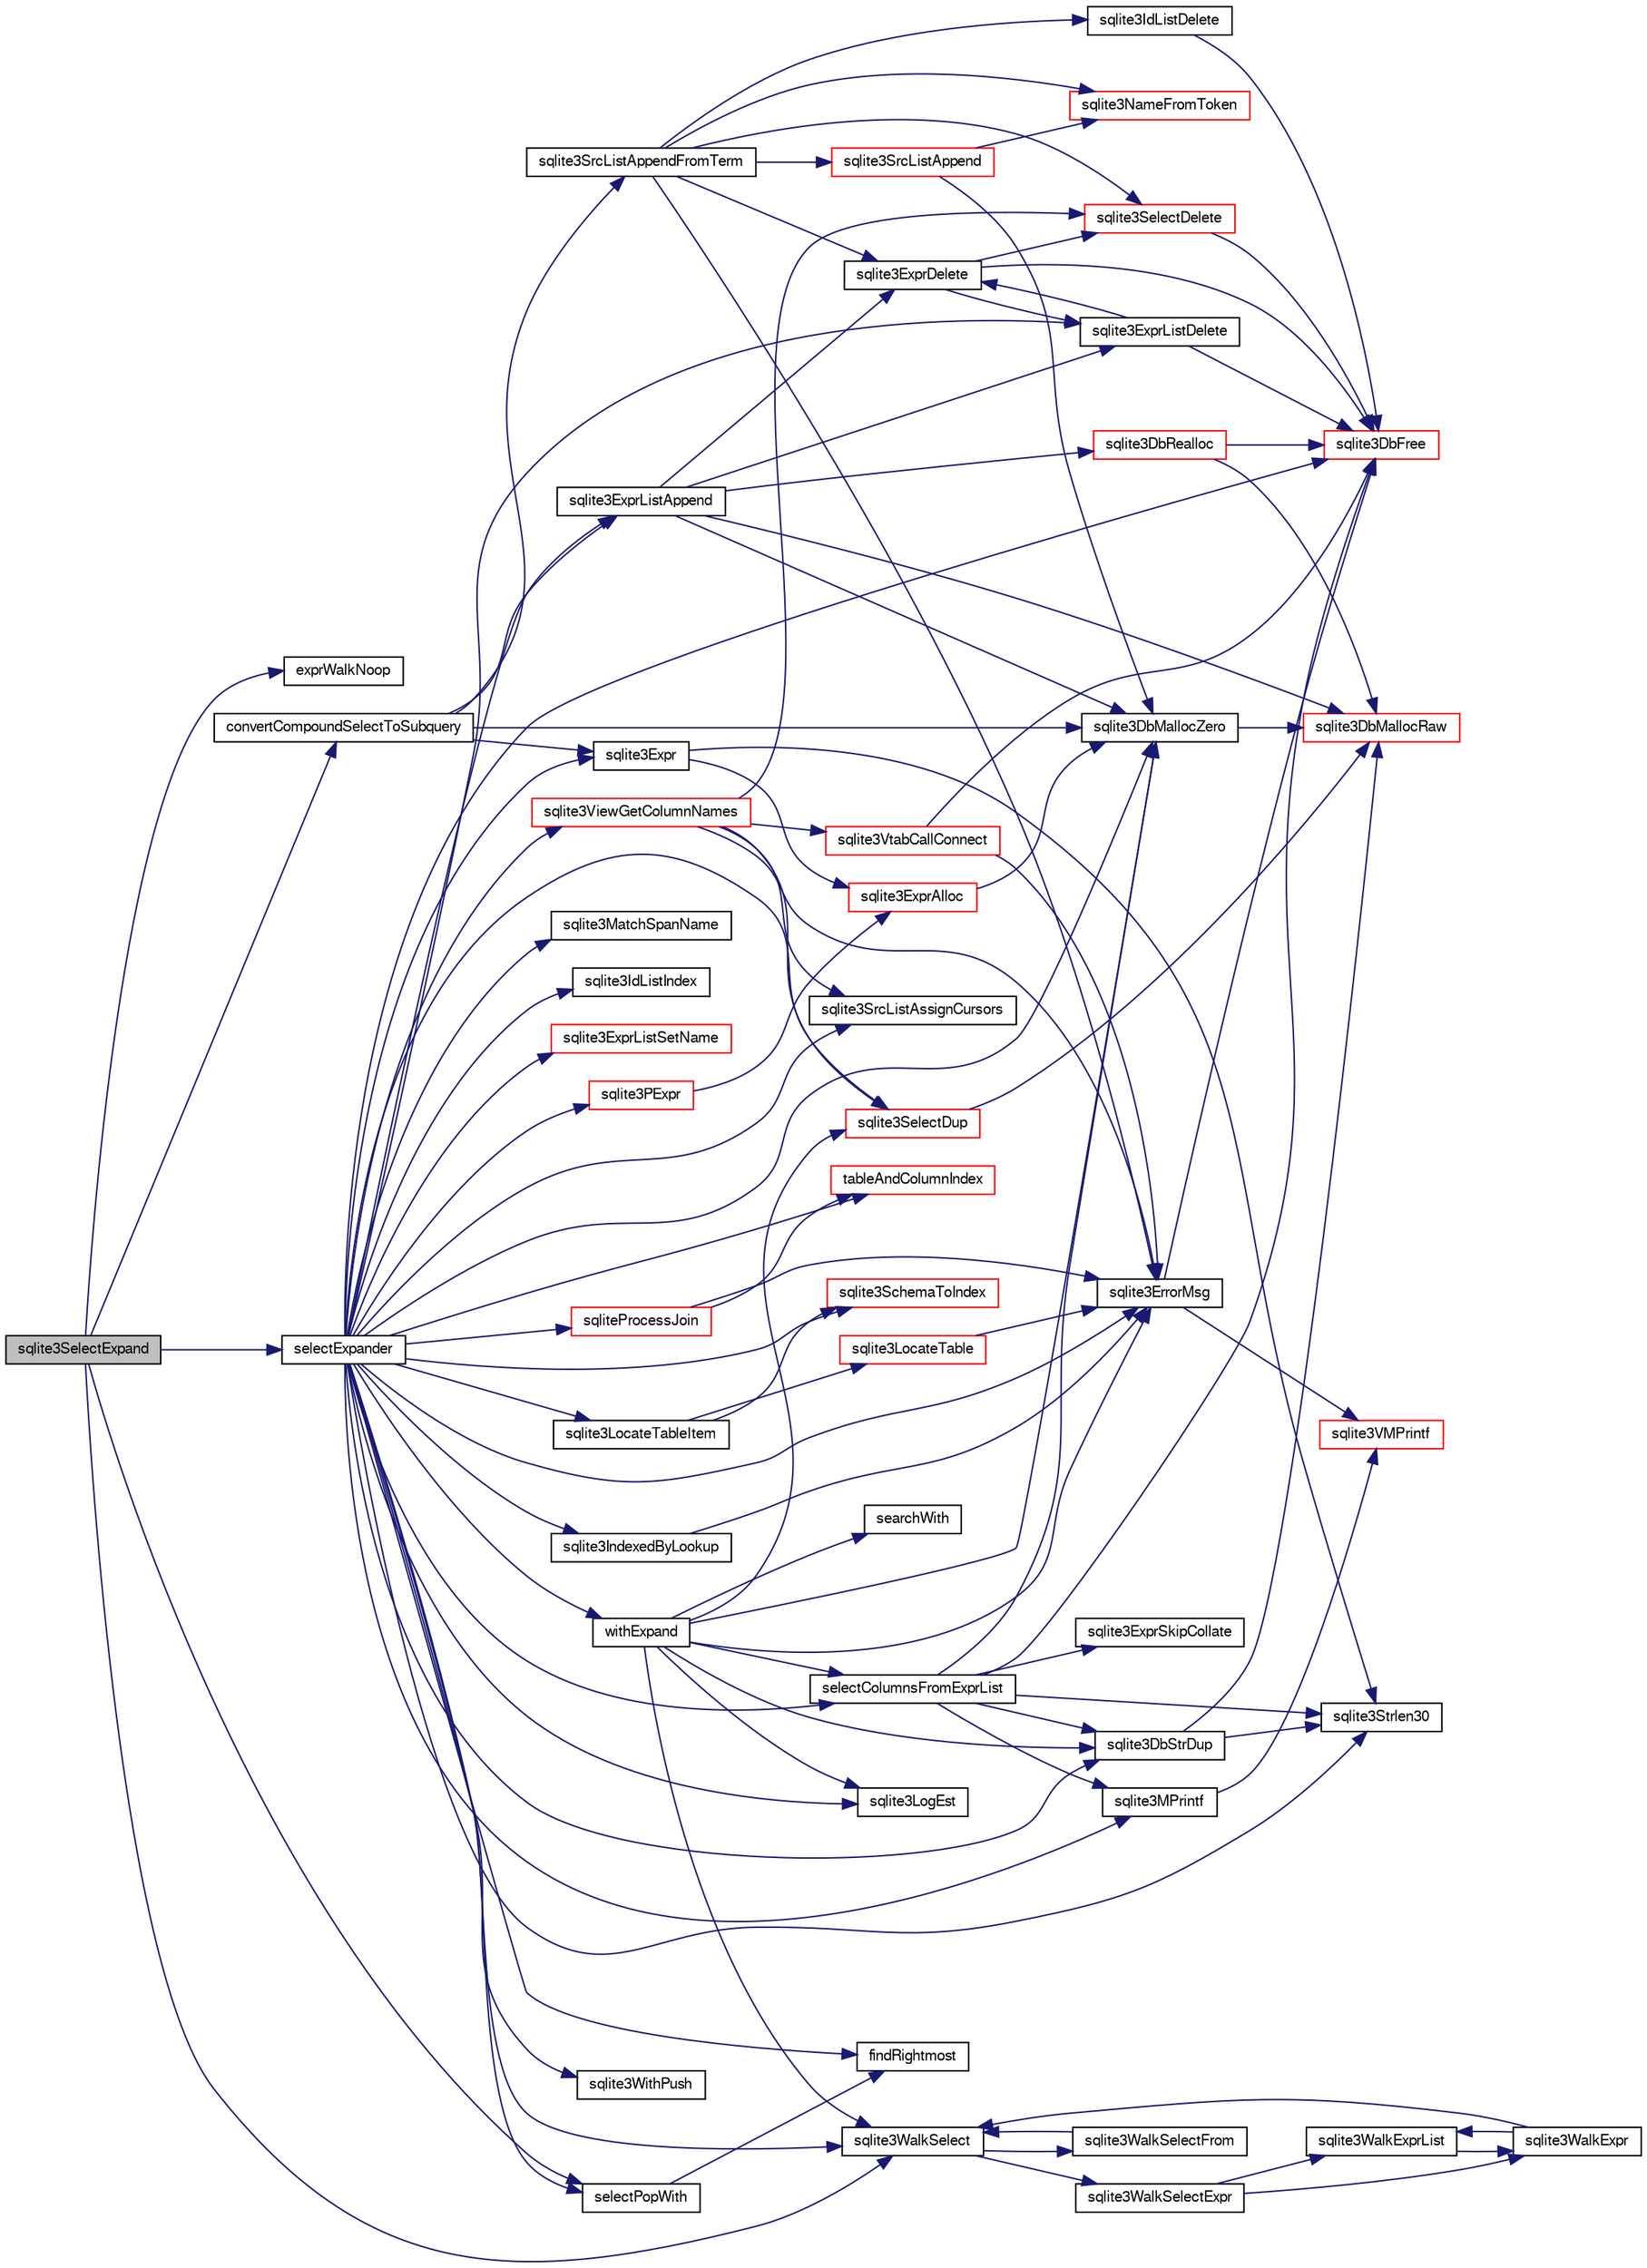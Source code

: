 digraph "sqlite3SelectExpand"
{
  edge [fontname="FreeSans",fontsize="10",labelfontname="FreeSans",labelfontsize="10"];
  node [fontname="FreeSans",fontsize="10",shape=record];
  rankdir="LR";
  Node697493 [label="sqlite3SelectExpand",height=0.2,width=0.4,color="black", fillcolor="grey75", style="filled", fontcolor="black"];
  Node697493 -> Node697494 [color="midnightblue",fontsize="10",style="solid",fontname="FreeSans"];
  Node697494 [label="exprWalkNoop",height=0.2,width=0.4,color="black", fillcolor="white", style="filled",URL="$sqlite3_8c.html#af1eb683919d0b0993761dcc39ef443e2"];
  Node697493 -> Node697495 [color="midnightblue",fontsize="10",style="solid",fontname="FreeSans"];
  Node697495 [label="convertCompoundSelectToSubquery",height=0.2,width=0.4,color="black", fillcolor="white", style="filled",URL="$sqlite3_8c.html#a81a588e62b98e8445d4540bbbc30e10a"];
  Node697495 -> Node697496 [color="midnightblue",fontsize="10",style="solid",fontname="FreeSans"];
  Node697496 [label="sqlite3DbMallocZero",height=0.2,width=0.4,color="black", fillcolor="white", style="filled",URL="$sqlite3_8c.html#a49cfebac9d6067a03442c92af73f33e4"];
  Node697496 -> Node697497 [color="midnightblue",fontsize="10",style="solid",fontname="FreeSans"];
  Node697497 [label="sqlite3DbMallocRaw",height=0.2,width=0.4,color="red", fillcolor="white", style="filled",URL="$sqlite3_8c.html#abbe8be0cf7175e11ddc3e2218fad924e"];
  Node697495 -> Node697509 [color="midnightblue",fontsize="10",style="solid",fontname="FreeSans"];
  Node697509 [label="sqlite3SrcListAppendFromTerm",height=0.2,width=0.4,color="black", fillcolor="white", style="filled",URL="$sqlite3_8c.html#ac5a48dfc8b87c7d09fa9928e1cbda9bf"];
  Node697509 -> Node697510 [color="midnightblue",fontsize="10",style="solid",fontname="FreeSans"];
  Node697510 [label="sqlite3ErrorMsg",height=0.2,width=0.4,color="black", fillcolor="white", style="filled",URL="$sqlite3_8c.html#aee2798e173651adae0f9c85469f3457d"];
  Node697510 -> Node697511 [color="midnightblue",fontsize="10",style="solid",fontname="FreeSans"];
  Node697511 [label="sqlite3VMPrintf",height=0.2,width=0.4,color="red", fillcolor="white", style="filled",URL="$sqlite3_8c.html#a05535d0982ef06fbc2ee8195ebbae689"];
  Node697510 -> Node697519 [color="midnightblue",fontsize="10",style="solid",fontname="FreeSans"];
  Node697519 [label="sqlite3DbFree",height=0.2,width=0.4,color="red", fillcolor="white", style="filled",URL="$sqlite3_8c.html#ac70ab821a6607b4a1b909582dc37a069"];
  Node697509 -> Node697780 [color="midnightblue",fontsize="10",style="solid",fontname="FreeSans"];
  Node697780 [label="sqlite3SrcListAppend",height=0.2,width=0.4,color="red", fillcolor="white", style="filled",URL="$sqlite3_8c.html#a2d72a77bc508ef9a3e4a7f9af34d4fce"];
  Node697780 -> Node697496 [color="midnightblue",fontsize="10",style="solid",fontname="FreeSans"];
  Node697780 -> Node698453 [color="midnightblue",fontsize="10",style="solid",fontname="FreeSans"];
  Node698453 [label="sqlite3NameFromToken",height=0.2,width=0.4,color="red", fillcolor="white", style="filled",URL="$sqlite3_8c.html#a6ba4248ee912d7f5a7a898c5ae46e808"];
  Node697509 -> Node698453 [color="midnightblue",fontsize="10",style="solid",fontname="FreeSans"];
  Node697509 -> Node697827 [color="midnightblue",fontsize="10",style="solid",fontname="FreeSans"];
  Node697827 [label="sqlite3ExprDelete",height=0.2,width=0.4,color="black", fillcolor="white", style="filled",URL="$sqlite3_8c.html#ae4e21ab5918e0428fbaa9e615dceb309"];
  Node697827 -> Node697519 [color="midnightblue",fontsize="10",style="solid",fontname="FreeSans"];
  Node697827 -> Node697824 [color="midnightblue",fontsize="10",style="solid",fontname="FreeSans"];
  Node697824 [label="sqlite3SelectDelete",height=0.2,width=0.4,color="red", fillcolor="white", style="filled",URL="$sqlite3_8c.html#a0f56959f0acac85496744f0d068854a0"];
  Node697824 -> Node697519 [color="midnightblue",fontsize="10",style="solid",fontname="FreeSans"];
  Node697827 -> Node697826 [color="midnightblue",fontsize="10",style="solid",fontname="FreeSans"];
  Node697826 [label="sqlite3ExprListDelete",height=0.2,width=0.4,color="black", fillcolor="white", style="filled",URL="$sqlite3_8c.html#ae9cd46eac81e86a04ed8c09b99fc3c10"];
  Node697826 -> Node697827 [color="midnightblue",fontsize="10",style="solid",fontname="FreeSans"];
  Node697826 -> Node697519 [color="midnightblue",fontsize="10",style="solid",fontname="FreeSans"];
  Node697509 -> Node697829 [color="midnightblue",fontsize="10",style="solid",fontname="FreeSans"];
  Node697829 [label="sqlite3IdListDelete",height=0.2,width=0.4,color="black", fillcolor="white", style="filled",URL="$sqlite3_8c.html#a38bea53ea789e86289ca600ff6010f73"];
  Node697829 -> Node697519 [color="midnightblue",fontsize="10",style="solid",fontname="FreeSans"];
  Node697509 -> Node697824 [color="midnightblue",fontsize="10",style="solid",fontname="FreeSans"];
  Node697495 -> Node698454 [color="midnightblue",fontsize="10",style="solid",fontname="FreeSans"];
  Node698454 [label="sqlite3ExprListAppend",height=0.2,width=0.4,color="black", fillcolor="white", style="filled",URL="$sqlite3_8c.html#a2c227f0b97e0e31b120c702fae2b7409"];
  Node698454 -> Node697496 [color="midnightblue",fontsize="10",style="solid",fontname="FreeSans"];
  Node698454 -> Node697497 [color="midnightblue",fontsize="10",style="solid",fontname="FreeSans"];
  Node698454 -> Node697524 [color="midnightblue",fontsize="10",style="solid",fontname="FreeSans"];
  Node697524 [label="sqlite3DbRealloc",height=0.2,width=0.4,color="red", fillcolor="white", style="filled",URL="$sqlite3_8c.html#ae028f4902a9d29bcaf310ff289ee87dc"];
  Node697524 -> Node697497 [color="midnightblue",fontsize="10",style="solid",fontname="FreeSans"];
  Node697524 -> Node697519 [color="midnightblue",fontsize="10",style="solid",fontname="FreeSans"];
  Node698454 -> Node697827 [color="midnightblue",fontsize="10",style="solid",fontname="FreeSans"];
  Node698454 -> Node697826 [color="midnightblue",fontsize="10",style="solid",fontname="FreeSans"];
  Node697495 -> Node698455 [color="midnightblue",fontsize="10",style="solid",fontname="FreeSans"];
  Node698455 [label="sqlite3Expr",height=0.2,width=0.4,color="black", fillcolor="white", style="filled",URL="$sqlite3_8c.html#a790d28ff2bd0d13725c692e0c4ed7105"];
  Node698455 -> Node697587 [color="midnightblue",fontsize="10",style="solid",fontname="FreeSans"];
  Node697587 [label="sqlite3Strlen30",height=0.2,width=0.4,color="black", fillcolor="white", style="filled",URL="$sqlite3_8c.html#a3dcd80ba41f1a308193dee74857b62a7"];
  Node698455 -> Node698456 [color="midnightblue",fontsize="10",style="solid",fontname="FreeSans"];
  Node698456 [label="sqlite3ExprAlloc",height=0.2,width=0.4,color="red", fillcolor="white", style="filled",URL="$sqlite3_8c.html#a7f1c54604acd48617bd41d26f5db776d"];
  Node698456 -> Node697496 [color="midnightblue",fontsize="10",style="solid",fontname="FreeSans"];
  Node697493 -> Node698457 [color="midnightblue",fontsize="10",style="solid",fontname="FreeSans"];
  Node698457 [label="sqlite3WalkSelect",height=0.2,width=0.4,color="black", fillcolor="white", style="filled",URL="$sqlite3_8c.html#a7c7c772166f45c62ea98fea7bb737b63"];
  Node698457 -> Node698458 [color="midnightblue",fontsize="10",style="solid",fontname="FreeSans"];
  Node698458 [label="sqlite3WalkSelectExpr",height=0.2,width=0.4,color="black", fillcolor="white", style="filled",URL="$sqlite3_8c.html#a5a2c8da5f377d9f52d96293e6b34c660"];
  Node698458 -> Node698459 [color="midnightblue",fontsize="10",style="solid",fontname="FreeSans"];
  Node698459 [label="sqlite3WalkExprList",height=0.2,width=0.4,color="black", fillcolor="white", style="filled",URL="$sqlite3_8c.html#a436c8eb5cdac53ea15cd6b06645356ae"];
  Node698459 -> Node698460 [color="midnightblue",fontsize="10",style="solid",fontname="FreeSans"];
  Node698460 [label="sqlite3WalkExpr",height=0.2,width=0.4,color="black", fillcolor="white", style="filled",URL="$sqlite3_8c.html#a5d04d7273f7194fb0fbb24e7ee5e1b5a"];
  Node698460 -> Node698457 [color="midnightblue",fontsize="10",style="solid",fontname="FreeSans"];
  Node698460 -> Node698459 [color="midnightblue",fontsize="10",style="solid",fontname="FreeSans"];
  Node698458 -> Node698460 [color="midnightblue",fontsize="10",style="solid",fontname="FreeSans"];
  Node698457 -> Node698461 [color="midnightblue",fontsize="10",style="solid",fontname="FreeSans"];
  Node698461 [label="sqlite3WalkSelectFrom",height=0.2,width=0.4,color="black", fillcolor="white", style="filled",URL="$sqlite3_8c.html#a49a2f6da604a451e52ab3a12f588189f"];
  Node698461 -> Node698457 [color="midnightblue",fontsize="10",style="solid",fontname="FreeSans"];
  Node697493 -> Node698462 [color="midnightblue",fontsize="10",style="solid",fontname="FreeSans"];
  Node698462 [label="selectExpander",height=0.2,width=0.4,color="black", fillcolor="white", style="filled",URL="$sqlite3_8c.html#abee977318fbf74531340c6e41b0ca953"];
  Node698462 -> Node698463 [color="midnightblue",fontsize="10",style="solid",fontname="FreeSans"];
  Node698463 [label="sqlite3WithPush",height=0.2,width=0.4,color="black", fillcolor="white", style="filled",URL="$sqlite3_8c.html#a7f9f1ec2d0cf4bfbe52875ffca95350d"];
  Node698462 -> Node698464 [color="midnightblue",fontsize="10",style="solid",fontname="FreeSans"];
  Node698464 [label="findRightmost",height=0.2,width=0.4,color="black", fillcolor="white", style="filled",URL="$sqlite3_8c.html#a7ebad7ada6d76969506dee1bda1bc13a"];
  Node698462 -> Node698465 [color="midnightblue",fontsize="10",style="solid",fontname="FreeSans"];
  Node698465 [label="sqlite3SrcListAssignCursors",height=0.2,width=0.4,color="black", fillcolor="white", style="filled",URL="$sqlite3_8c.html#a30fb47cdcb938aac958fe5da10c72821"];
  Node698462 -> Node698466 [color="midnightblue",fontsize="10",style="solid",fontname="FreeSans"];
  Node698466 [label="selectPopWith",height=0.2,width=0.4,color="black", fillcolor="white", style="filled",URL="$sqlite3_8c.html#afac82c44ed7e8fc93b9263751f4c38d3"];
  Node698466 -> Node698464 [color="midnightblue",fontsize="10",style="solid",fontname="FreeSans"];
  Node698462 -> Node698467 [color="midnightblue",fontsize="10",style="solid",fontname="FreeSans"];
  Node698467 [label="withExpand",height=0.2,width=0.4,color="black", fillcolor="white", style="filled",URL="$sqlite3_8c.html#abfe30ddf22391eeda2da9ba60c23bf0b"];
  Node698467 -> Node698468 [color="midnightblue",fontsize="10",style="solid",fontname="FreeSans"];
  Node698468 [label="searchWith",height=0.2,width=0.4,color="black", fillcolor="white", style="filled",URL="$sqlite3_8c.html#accd2ffeaeae5ed6da91ba8865792cad9"];
  Node698467 -> Node697510 [color="midnightblue",fontsize="10",style="solid",fontname="FreeSans"];
  Node698467 -> Node697496 [color="midnightblue",fontsize="10",style="solid",fontname="FreeSans"];
  Node698467 -> Node698151 [color="midnightblue",fontsize="10",style="solid",fontname="FreeSans"];
  Node698151 [label="sqlite3DbStrDup",height=0.2,width=0.4,color="black", fillcolor="white", style="filled",URL="$sqlite3_8c.html#a0ec4772ee6de7316ecd1e6cabb1beeef"];
  Node698151 -> Node697587 [color="midnightblue",fontsize="10",style="solid",fontname="FreeSans"];
  Node698151 -> Node697497 [color="midnightblue",fontsize="10",style="solid",fontname="FreeSans"];
  Node698467 -> Node698365 [color="midnightblue",fontsize="10",style="solid",fontname="FreeSans"];
  Node698365 [label="sqlite3LogEst",height=0.2,width=0.4,color="black", fillcolor="white", style="filled",URL="$sqlite3_8c.html#a14c7d015bfd3d4a869739b9e6139c84f"];
  Node698467 -> Node698469 [color="midnightblue",fontsize="10",style="solid",fontname="FreeSans"];
  Node698469 [label="sqlite3SelectDup",height=0.2,width=0.4,color="red", fillcolor="white", style="filled",URL="$sqlite3_8c.html#af8a7f75590dced000c27784d90b57b87"];
  Node698469 -> Node697497 [color="midnightblue",fontsize="10",style="solid",fontname="FreeSans"];
  Node698467 -> Node698457 [color="midnightblue",fontsize="10",style="solid",fontname="FreeSans"];
  Node698467 -> Node698480 [color="midnightblue",fontsize="10",style="solid",fontname="FreeSans"];
  Node698480 [label="selectColumnsFromExprList",height=0.2,width=0.4,color="black", fillcolor="white", style="filled",URL="$sqlite3_8c.html#a8ee79348729b2c9134f2c1fd407302e3"];
  Node698480 -> Node697496 [color="midnightblue",fontsize="10",style="solid",fontname="FreeSans"];
  Node698480 -> Node698481 [color="midnightblue",fontsize="10",style="solid",fontname="FreeSans"];
  Node698481 [label="sqlite3ExprSkipCollate",height=0.2,width=0.4,color="black", fillcolor="white", style="filled",URL="$sqlite3_8c.html#a91b59896d4e3534de7c33940dca8537c"];
  Node698480 -> Node698151 [color="midnightblue",fontsize="10",style="solid",fontname="FreeSans"];
  Node698480 -> Node697762 [color="midnightblue",fontsize="10",style="solid",fontname="FreeSans"];
  Node697762 [label="sqlite3MPrintf",height=0.2,width=0.4,color="black", fillcolor="white", style="filled",URL="$sqlite3_8c.html#a208ef0df84e9778778804a19af03efea"];
  Node697762 -> Node697511 [color="midnightblue",fontsize="10",style="solid",fontname="FreeSans"];
  Node698480 -> Node697519 [color="midnightblue",fontsize="10",style="solid",fontname="FreeSans"];
  Node698480 -> Node697587 [color="midnightblue",fontsize="10",style="solid",fontname="FreeSans"];
  Node698462 -> Node698457 [color="midnightblue",fontsize="10",style="solid",fontname="FreeSans"];
  Node698462 -> Node697496 [color="midnightblue",fontsize="10",style="solid",fontname="FreeSans"];
  Node698462 -> Node697762 [color="midnightblue",fontsize="10",style="solid",fontname="FreeSans"];
  Node698462 -> Node698480 [color="midnightblue",fontsize="10",style="solid",fontname="FreeSans"];
  Node698462 -> Node698365 [color="midnightblue",fontsize="10",style="solid",fontname="FreeSans"];
  Node698462 -> Node698482 [color="midnightblue",fontsize="10",style="solid",fontname="FreeSans"];
  Node698482 [label="sqlite3LocateTableItem",height=0.2,width=0.4,color="black", fillcolor="white", style="filled",URL="$sqlite3_8c.html#ac80229652e6d3200bd88dff77f874888"];
  Node698482 -> Node698429 [color="midnightblue",fontsize="10",style="solid",fontname="FreeSans"];
  Node698429 [label="sqlite3SchemaToIndex",height=0.2,width=0.4,color="red", fillcolor="white", style="filled",URL="$sqlite3_8c.html#ad9ef77a42022f1f8c8ab71b5761f5134"];
  Node698482 -> Node698483 [color="midnightblue",fontsize="10",style="solid",fontname="FreeSans"];
  Node698483 [label="sqlite3LocateTable",height=0.2,width=0.4,color="red", fillcolor="white", style="filled",URL="$sqlite3_8c.html#adfeea5b18971250d4ff7f5a44e134d75"];
  Node698483 -> Node697510 [color="midnightblue",fontsize="10",style="solid",fontname="FreeSans"];
  Node698462 -> Node697510 [color="midnightblue",fontsize="10",style="solid",fontname="FreeSans"];
  Node698462 -> Node698488 [color="midnightblue",fontsize="10",style="solid",fontname="FreeSans"];
  Node698488 [label="sqlite3ViewGetColumnNames",height=0.2,width=0.4,color="red", fillcolor="white", style="filled",URL="$sqlite3_8c.html#aebc7cd8d9e2bd174ae0a60363d3f6ce8"];
  Node698488 -> Node698489 [color="midnightblue",fontsize="10",style="solid",fontname="FreeSans"];
  Node698489 [label="sqlite3VtabCallConnect",height=0.2,width=0.4,color="red", fillcolor="white", style="filled",URL="$sqlite3_8c.html#a9642d55303e8d284d096fabc53460e28"];
  Node698489 -> Node697510 [color="midnightblue",fontsize="10",style="solid",fontname="FreeSans"];
  Node698489 -> Node697519 [color="midnightblue",fontsize="10",style="solid",fontname="FreeSans"];
  Node698488 -> Node697510 [color="midnightblue",fontsize="10",style="solid",fontname="FreeSans"];
  Node698488 -> Node698469 [color="midnightblue",fontsize="10",style="solid",fontname="FreeSans"];
  Node698488 -> Node698465 [color="midnightblue",fontsize="10",style="solid",fontname="FreeSans"];
  Node698488 -> Node697824 [color="midnightblue",fontsize="10",style="solid",fontname="FreeSans"];
  Node698462 -> Node698469 [color="midnightblue",fontsize="10",style="solid",fontname="FreeSans"];
  Node698462 -> Node698546 [color="midnightblue",fontsize="10",style="solid",fontname="FreeSans"];
  Node698546 [label="sqlite3IndexedByLookup",height=0.2,width=0.4,color="black", fillcolor="white", style="filled",URL="$sqlite3_8c.html#adce623dd7c639a56080e4255c7404666"];
  Node698546 -> Node697510 [color="midnightblue",fontsize="10",style="solid",fontname="FreeSans"];
  Node698462 -> Node698547 [color="midnightblue",fontsize="10",style="solid",fontname="FreeSans"];
  Node698547 [label="sqliteProcessJoin",height=0.2,width=0.4,color="red", fillcolor="white", style="filled",URL="$sqlite3_8c.html#a4c90acd601941efc455f7b09a7f9d6a9"];
  Node698547 -> Node697510 [color="midnightblue",fontsize="10",style="solid",fontname="FreeSans"];
  Node698547 -> Node698548 [color="midnightblue",fontsize="10",style="solid",fontname="FreeSans"];
  Node698548 [label="tableAndColumnIndex",height=0.2,width=0.4,color="red", fillcolor="white", style="filled",URL="$sqlite3_8c.html#a10ce48c1a2bc199fae2c84544b0bb4f7"];
  Node698462 -> Node698454 [color="midnightblue",fontsize="10",style="solid",fontname="FreeSans"];
  Node698462 -> Node698429 [color="midnightblue",fontsize="10",style="solid",fontname="FreeSans"];
  Node698462 -> Node698495 [color="midnightblue",fontsize="10",style="solid",fontname="FreeSans"];
  Node698495 [label="sqlite3MatchSpanName",height=0.2,width=0.4,color="black", fillcolor="white", style="filled",URL="$sqlite3_8c.html#a6ea6653a82e76ee27e41e67c75f169f5"];
  Node698462 -> Node698548 [color="midnightblue",fontsize="10",style="solid",fontname="FreeSans"];
  Node698462 -> Node698555 [color="midnightblue",fontsize="10",style="solid",fontname="FreeSans"];
  Node698555 [label="sqlite3IdListIndex",height=0.2,width=0.4,color="black", fillcolor="white", style="filled",URL="$sqlite3_8c.html#a88379ff9e3d2da4ee2e4a66f92a59204"];
  Node698462 -> Node698455 [color="midnightblue",fontsize="10",style="solid",fontname="FreeSans"];
  Node698462 -> Node698501 [color="midnightblue",fontsize="10",style="solid",fontname="FreeSans"];
  Node698501 [label="sqlite3PExpr",height=0.2,width=0.4,color="red", fillcolor="white", style="filled",URL="$sqlite3_8c.html#a56670a96a4ad8449466fea3449f71c57"];
  Node698501 -> Node698456 [color="midnightblue",fontsize="10",style="solid",fontname="FreeSans"];
  Node698462 -> Node697587 [color="midnightblue",fontsize="10",style="solid",fontname="FreeSans"];
  Node698462 -> Node698556 [color="midnightblue",fontsize="10",style="solid",fontname="FreeSans"];
  Node698556 [label="sqlite3ExprListSetName",height=0.2,width=0.4,color="red", fillcolor="white", style="filled",URL="$sqlite3_8c.html#a50e95ce8909436164a691852ec107b2b"];
  Node698462 -> Node698151 [color="midnightblue",fontsize="10",style="solid",fontname="FreeSans"];
  Node698462 -> Node697519 [color="midnightblue",fontsize="10",style="solid",fontname="FreeSans"];
  Node698462 -> Node697826 [color="midnightblue",fontsize="10",style="solid",fontname="FreeSans"];
  Node697493 -> Node698466 [color="midnightblue",fontsize="10",style="solid",fontname="FreeSans"];
}
